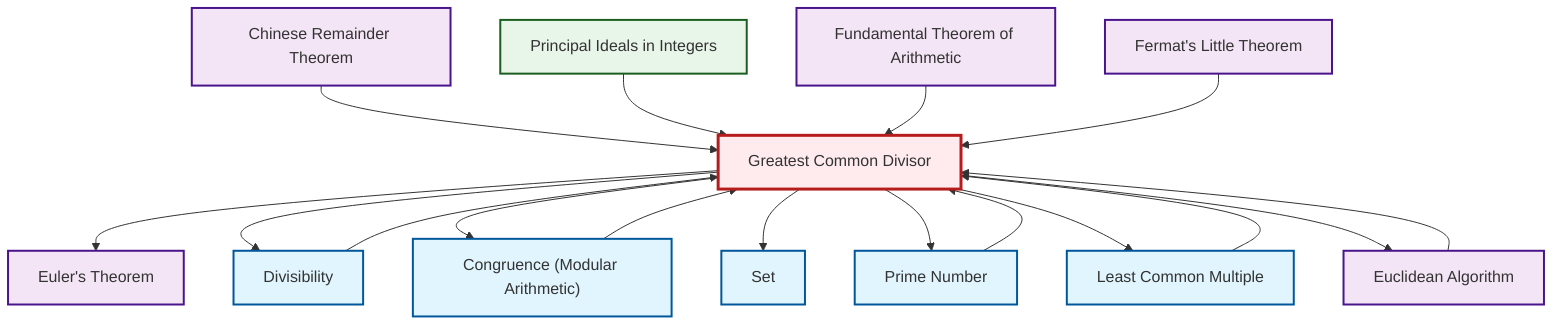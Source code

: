 graph TD
    classDef definition fill:#e1f5fe,stroke:#01579b,stroke-width:2px
    classDef theorem fill:#f3e5f5,stroke:#4a148c,stroke-width:2px
    classDef axiom fill:#fff3e0,stroke:#e65100,stroke-width:2px
    classDef example fill:#e8f5e9,stroke:#1b5e20,stroke-width:2px
    classDef current fill:#ffebee,stroke:#b71c1c,stroke-width:3px
    thm-chinese-remainder["Chinese Remainder Theorem"]:::theorem
    thm-euler["Euler's Theorem"]:::theorem
    ex-principal-ideal["Principal Ideals in Integers"]:::example
    thm-fermat-little["Fermat's Little Theorem"]:::theorem
    thm-euclidean-algorithm["Euclidean Algorithm"]:::theorem
    def-gcd["Greatest Common Divisor"]:::definition
    def-congruence["Congruence (Modular Arithmetic)"]:::definition
    thm-fundamental-arithmetic["Fundamental Theorem of Arithmetic"]:::theorem
    def-divisibility["Divisibility"]:::definition
    def-set["Set"]:::definition
    def-lcm["Least Common Multiple"]:::definition
    def-prime["Prime Number"]:::definition
    def-lcm --> def-gcd
    def-gcd --> thm-euler
    thm-chinese-remainder --> def-gcd
    def-gcd --> def-divisibility
    def-congruence --> def-gcd
    def-prime --> def-gcd
    def-gcd --> def-congruence
    def-divisibility --> def-gcd
    thm-euclidean-algorithm --> def-gcd
    def-gcd --> def-set
    def-gcd --> def-prime
    ex-principal-ideal --> def-gcd
    thm-fundamental-arithmetic --> def-gcd
    thm-fermat-little --> def-gcd
    def-gcd --> def-lcm
    def-gcd --> thm-euclidean-algorithm
    class def-gcd current